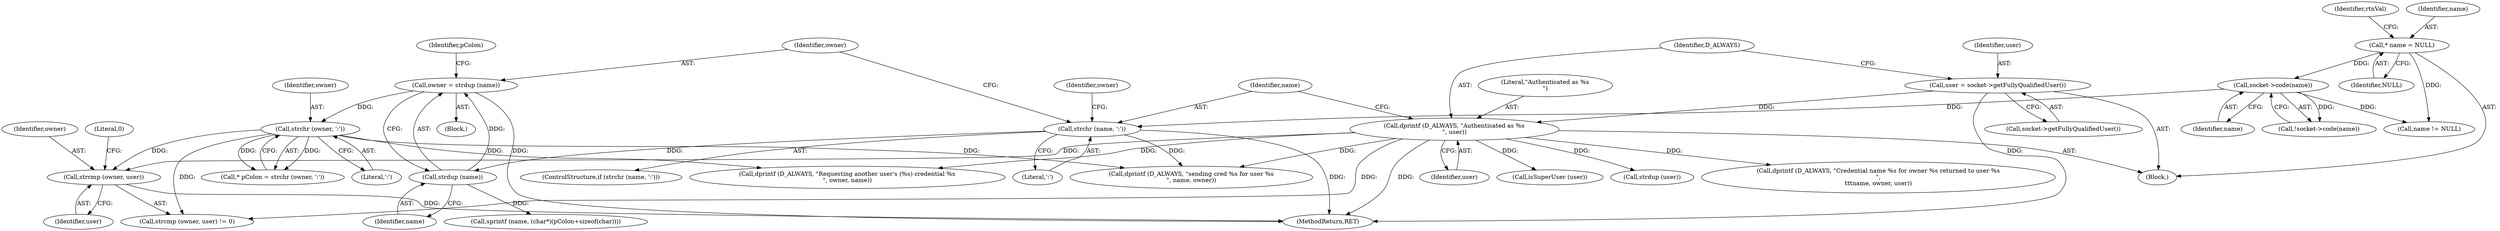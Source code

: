 digraph "0_htcondor_5e5571d1a431eb3c61977b6dd6ec90186ef79867@API" {
"1000205" [label="(Call,strcmp (owner, user))"];
"1000188" [label="(Call,strchr (owner, ':'))"];
"1000181" [label="(Call,owner = strdup (name))"];
"1000183" [label="(Call,strdup (name))"];
"1000177" [label="(Call,strchr (name, ':'))"];
"1000162" [label="(Call,socket->code(name))"];
"1000109" [label="(Call,* name = NULL)"];
"1000172" [label="(Call,dprintf (D_ALWAYS, \"Authenticated as %s\n\", user))"];
"1000169" [label="(Call,user = socket->getFullyQualifiedUser())"];
"1000175" [label="(Identifier,user)"];
"1000323" [label="(Call,name != NULL)"];
"1000345" [label="(MethodReturn,RET)"];
"1000178" [label="(Identifier,name)"];
"1000161" [label="(Call,!socket->code(name))"];
"1000109" [label="(Call,* name = NULL)"];
"1000181" [label="(Call,owner = strdup (name))"];
"1000177" [label="(Call,strchr (name, ':'))"];
"1000217" [label="(Call,isSuperUser (user))"];
"1000186" [label="(Call,* pColon = strchr (owner, ':'))"];
"1000114" [label="(Identifier,rtnVal)"];
"1000110" [label="(Identifier,name)"];
"1000171" [label="(Call,socket->getFullyQualifiedUser())"];
"1000237" [label="(Call,dprintf (D_ALWAYS, \"sending cred %s for user %s\n\", name, owner))"];
"1000111" [label="(Identifier,NULL)"];
"1000187" [label="(Identifier,pColon)"];
"1000173" [label="(Identifier,D_ALWAYS)"];
"1000172" [label="(Call,dprintf (D_ALWAYS, \"Authenticated as %s\n\", user))"];
"1000206" [label="(Identifier,owner)"];
"1000234" [label="(Identifier,owner)"];
"1000182" [label="(Identifier,owner)"];
"1000163" [label="(Identifier,name)"];
"1000162" [label="(Call,socket->code(name))"];
"1000210" [label="(Call,dprintf (D_ALWAYS, \"Requesting another user's (%s) credential %s\n\", owner, name))"];
"1000190" [label="(Literal,':')"];
"1000176" [label="(ControlStructure,if (strchr (name, ':')))"];
"1000174" [label="(Literal,\"Authenticated as %s\n\")"];
"1000235" [label="(Call,strdup (user))"];
"1000170" [label="(Identifier,user)"];
"1000189" [label="(Identifier,owner)"];
"1000195" [label="(Call,sprintf (name, (char*)(pColon+sizeof(char))))"];
"1000205" [label="(Call,strcmp (owner, user))"];
"1000300" [label="(Call,dprintf (D_ALWAYS, \"Credential name %s for owner %s returned to user %s\n\",\n\t\t\tname, owner, user))"];
"1000107" [label="(Block,)"];
"1000188" [label="(Call,strchr (owner, ':'))"];
"1000180" [label="(Block,)"];
"1000208" [label="(Literal,0)"];
"1000179" [label="(Literal,':')"];
"1000183" [label="(Call,strdup (name))"];
"1000204" [label="(Call,strcmp (owner, user) != 0)"];
"1000169" [label="(Call,user = socket->getFullyQualifiedUser())"];
"1000184" [label="(Identifier,name)"];
"1000207" [label="(Identifier,user)"];
"1000205" -> "1000204"  [label="AST: "];
"1000205" -> "1000207"  [label="CFG: "];
"1000206" -> "1000205"  [label="AST: "];
"1000207" -> "1000205"  [label="AST: "];
"1000208" -> "1000205"  [label="CFG: "];
"1000205" -> "1000345"  [label="DDG: "];
"1000188" -> "1000205"  [label="DDG: "];
"1000172" -> "1000205"  [label="DDG: "];
"1000188" -> "1000186"  [label="AST: "];
"1000188" -> "1000190"  [label="CFG: "];
"1000189" -> "1000188"  [label="AST: "];
"1000190" -> "1000188"  [label="AST: "];
"1000186" -> "1000188"  [label="CFG: "];
"1000188" -> "1000186"  [label="DDG: "];
"1000188" -> "1000186"  [label="DDG: "];
"1000181" -> "1000188"  [label="DDG: "];
"1000188" -> "1000204"  [label="DDG: "];
"1000188" -> "1000210"  [label="DDG: "];
"1000188" -> "1000237"  [label="DDG: "];
"1000181" -> "1000180"  [label="AST: "];
"1000181" -> "1000183"  [label="CFG: "];
"1000182" -> "1000181"  [label="AST: "];
"1000183" -> "1000181"  [label="AST: "];
"1000187" -> "1000181"  [label="CFG: "];
"1000181" -> "1000345"  [label="DDG: "];
"1000183" -> "1000181"  [label="DDG: "];
"1000183" -> "1000184"  [label="CFG: "];
"1000184" -> "1000183"  [label="AST: "];
"1000177" -> "1000183"  [label="DDG: "];
"1000183" -> "1000195"  [label="DDG: "];
"1000177" -> "1000176"  [label="AST: "];
"1000177" -> "1000179"  [label="CFG: "];
"1000178" -> "1000177"  [label="AST: "];
"1000179" -> "1000177"  [label="AST: "];
"1000182" -> "1000177"  [label="CFG: "];
"1000234" -> "1000177"  [label="CFG: "];
"1000177" -> "1000345"  [label="DDG: "];
"1000162" -> "1000177"  [label="DDG: "];
"1000177" -> "1000237"  [label="DDG: "];
"1000162" -> "1000161"  [label="AST: "];
"1000162" -> "1000163"  [label="CFG: "];
"1000163" -> "1000162"  [label="AST: "];
"1000161" -> "1000162"  [label="CFG: "];
"1000162" -> "1000161"  [label="DDG: "];
"1000109" -> "1000162"  [label="DDG: "];
"1000162" -> "1000323"  [label="DDG: "];
"1000109" -> "1000107"  [label="AST: "];
"1000109" -> "1000111"  [label="CFG: "];
"1000110" -> "1000109"  [label="AST: "];
"1000111" -> "1000109"  [label="AST: "];
"1000114" -> "1000109"  [label="CFG: "];
"1000109" -> "1000323"  [label="DDG: "];
"1000172" -> "1000107"  [label="AST: "];
"1000172" -> "1000175"  [label="CFG: "];
"1000173" -> "1000172"  [label="AST: "];
"1000174" -> "1000172"  [label="AST: "];
"1000175" -> "1000172"  [label="AST: "];
"1000178" -> "1000172"  [label="CFG: "];
"1000172" -> "1000345"  [label="DDG: "];
"1000169" -> "1000172"  [label="DDG: "];
"1000172" -> "1000204"  [label="DDG: "];
"1000172" -> "1000210"  [label="DDG: "];
"1000172" -> "1000217"  [label="DDG: "];
"1000172" -> "1000235"  [label="DDG: "];
"1000172" -> "1000237"  [label="DDG: "];
"1000172" -> "1000300"  [label="DDG: "];
"1000169" -> "1000107"  [label="AST: "];
"1000169" -> "1000171"  [label="CFG: "];
"1000170" -> "1000169"  [label="AST: "];
"1000171" -> "1000169"  [label="AST: "];
"1000173" -> "1000169"  [label="CFG: "];
"1000169" -> "1000345"  [label="DDG: "];
}
